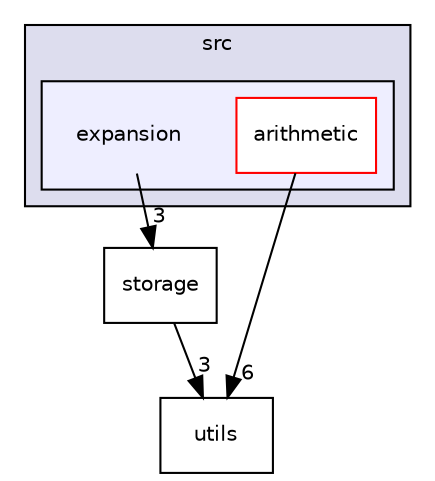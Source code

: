 digraph "src/expansion" {
  compound=true
  node [ fontsize="10", fontname="Helvetica"];
  edge [ labelfontsize="10", labelfontname="Helvetica"];
  subgraph clusterdir_68267d1309a1af8e8297ef4c3efbcdba {
    graph [ bgcolor="#ddddee", pencolor="black", label="src" fontname="Helvetica", fontsize="10", URL="dir_68267d1309a1af8e8297ef4c3efbcdba.html"]
  subgraph clusterdir_58b0260f07eda6b786b0612a766852e1 {
    graph [ bgcolor="#eeeeff", pencolor="black", label="" URL="dir_58b0260f07eda6b786b0612a766852e1.html"];
    dir_58b0260f07eda6b786b0612a766852e1 [shape=plaintext label="expansion"];
    dir_010f9079cfede3b8c653da20827fe8bb [shape=box label="arithmetic" color="red" fillcolor="white" style="filled" URL="dir_010f9079cfede3b8c653da20827fe8bb.html"];
  }
  }
  dir_452baf35e1d7639c9f2a5ece4ec85855 [shape=box label="storage" URL="dir_452baf35e1d7639c9f2a5ece4ec85855.html"];
  dir_313caf1132e152dd9b58bea13a4052ca [shape=box label="utils" URL="dir_313caf1132e152dd9b58bea13a4052ca.html"];
  dir_452baf35e1d7639c9f2a5ece4ec85855->dir_313caf1132e152dd9b58bea13a4052ca [headlabel="3", labeldistance=1.5 headhref="dir_000019_000017.html"];
  dir_58b0260f07eda6b786b0612a766852e1->dir_452baf35e1d7639c9f2a5ece4ec85855 [headlabel="3", labeldistance=1.5 headhref="dir_000007_000019.html"];
  dir_010f9079cfede3b8c653da20827fe8bb->dir_313caf1132e152dd9b58bea13a4052ca [headlabel="6", labeldistance=1.5 headhref="dir_000008_000017.html"];
}
